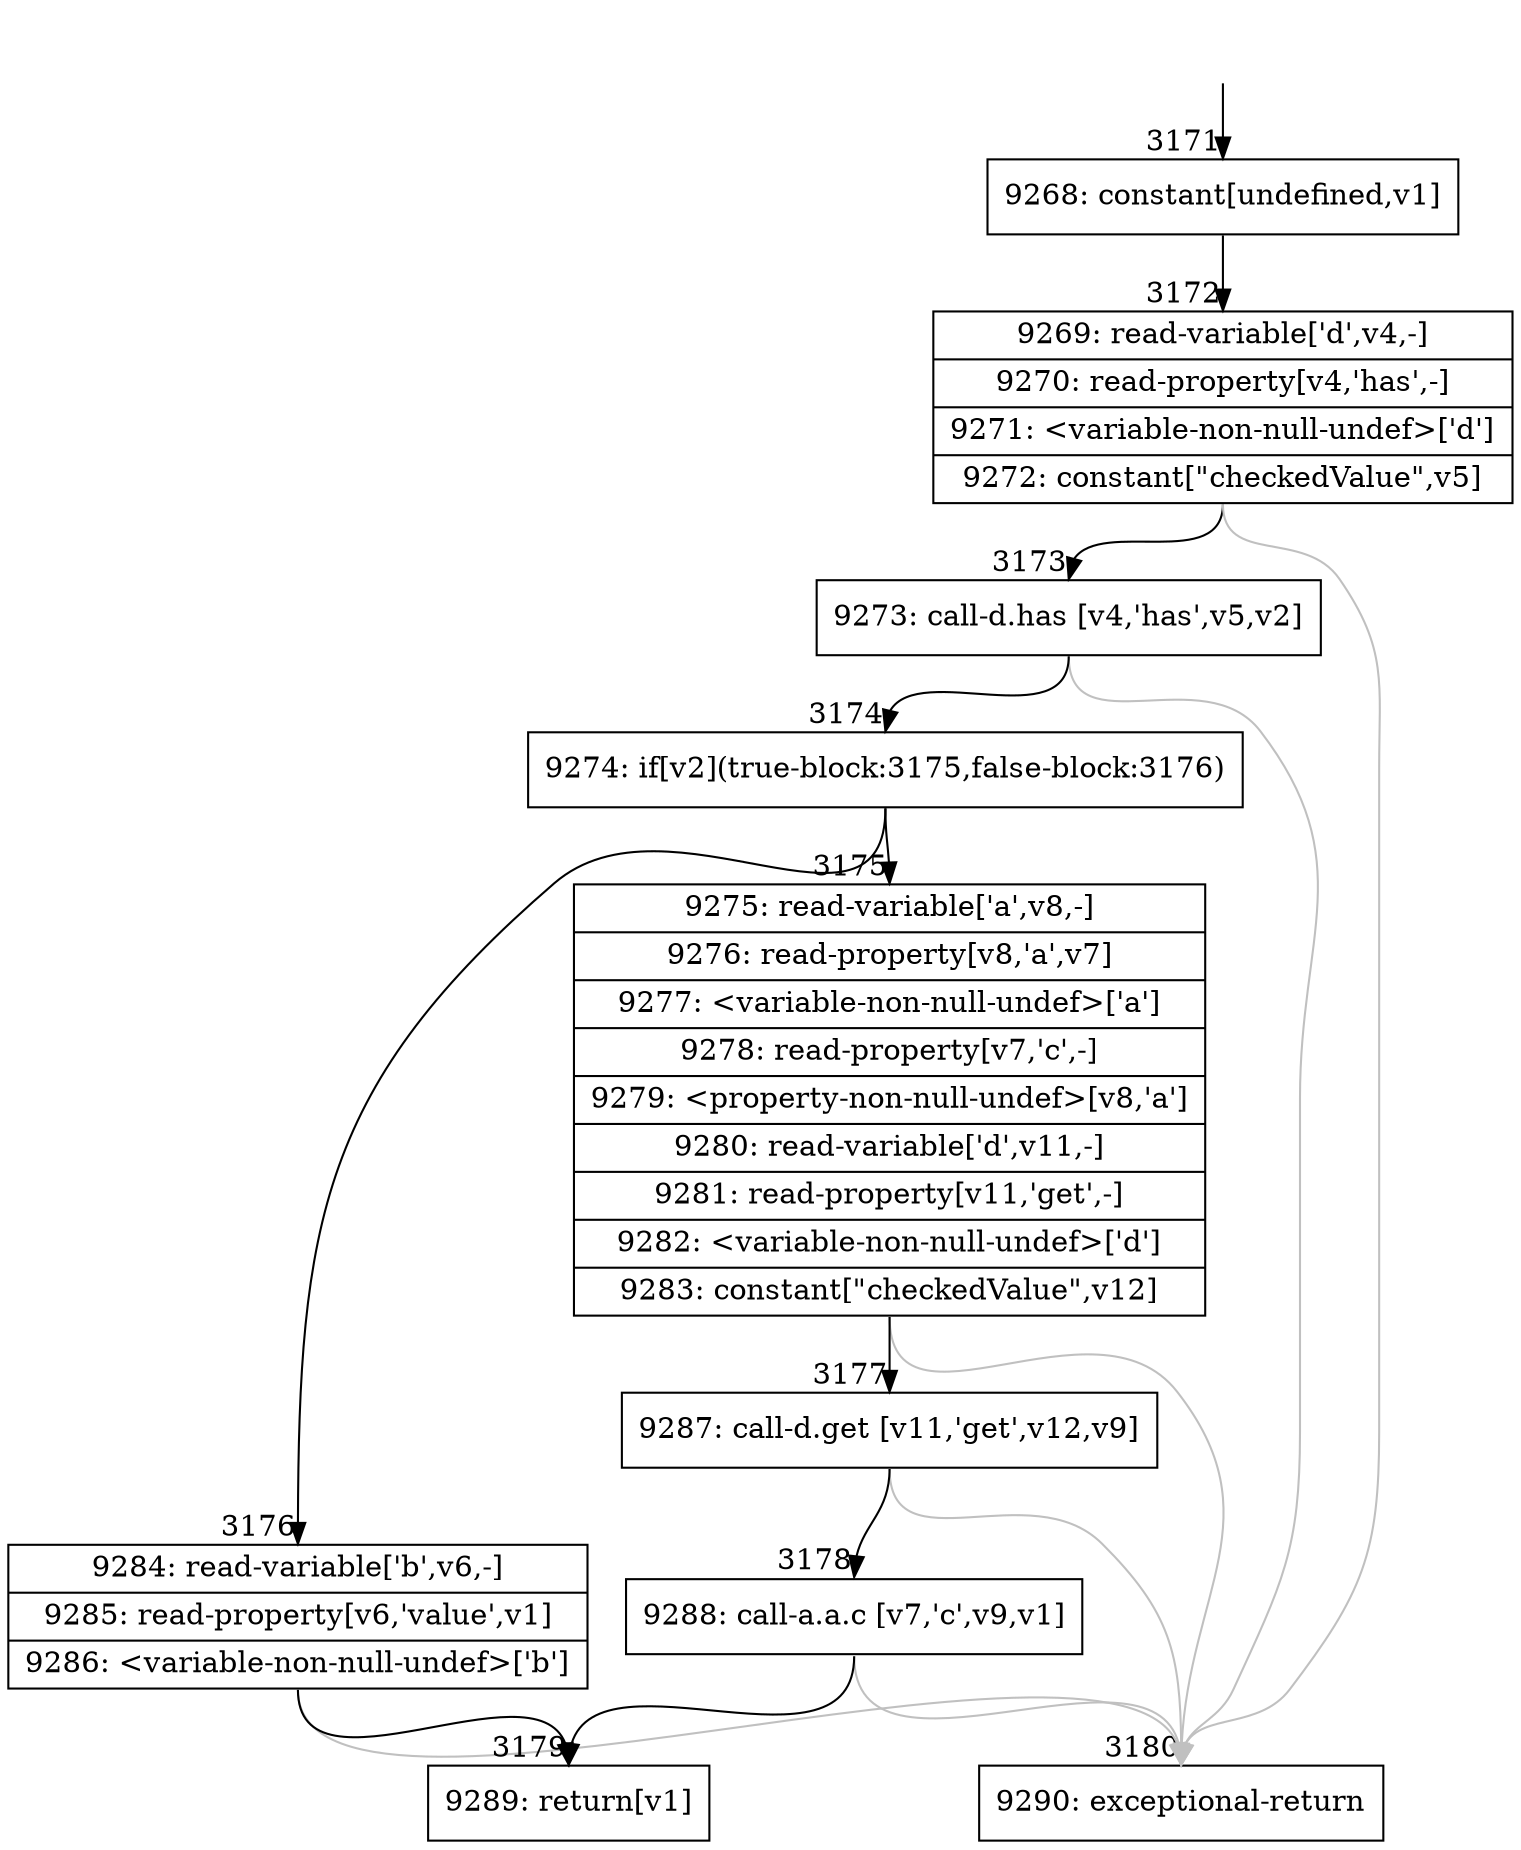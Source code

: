 digraph {
rankdir="TD"
BB_entry260[shape=none,label=""];
BB_entry260 -> BB3171 [tailport=s, headport=n, headlabel="    3171"]
BB3171 [shape=record label="{9268: constant[undefined,v1]}" ] 
BB3171 -> BB3172 [tailport=s, headport=n, headlabel="      3172"]
BB3172 [shape=record label="{9269: read-variable['d',v4,-]|9270: read-property[v4,'has',-]|9271: \<variable-non-null-undef\>['d']|9272: constant[\"checkedValue\",v5]}" ] 
BB3172 -> BB3173 [tailport=s, headport=n, headlabel="      3173"]
BB3172 -> BB3180 [tailport=s, headport=n, color=gray, headlabel="      3180"]
BB3173 [shape=record label="{9273: call-d.has [v4,'has',v5,v2]}" ] 
BB3173 -> BB3174 [tailport=s, headport=n, headlabel="      3174"]
BB3173 -> BB3180 [tailport=s, headport=n, color=gray]
BB3174 [shape=record label="{9274: if[v2](true-block:3175,false-block:3176)}" ] 
BB3174 -> BB3175 [tailport=s, headport=n, headlabel="      3175"]
BB3174 -> BB3176 [tailport=s, headport=n, headlabel="      3176"]
BB3175 [shape=record label="{9275: read-variable['a',v8,-]|9276: read-property[v8,'a',v7]|9277: \<variable-non-null-undef\>['a']|9278: read-property[v7,'c',-]|9279: \<property-non-null-undef\>[v8,'a']|9280: read-variable['d',v11,-]|9281: read-property[v11,'get',-]|9282: \<variable-non-null-undef\>['d']|9283: constant[\"checkedValue\",v12]}" ] 
BB3175 -> BB3177 [tailport=s, headport=n, headlabel="      3177"]
BB3175 -> BB3180 [tailport=s, headport=n, color=gray]
BB3176 [shape=record label="{9284: read-variable['b',v6,-]|9285: read-property[v6,'value',v1]|9286: \<variable-non-null-undef\>['b']}" ] 
BB3176 -> BB3179 [tailport=s, headport=n, headlabel="      3179"]
BB3176 -> BB3180 [tailport=s, headport=n, color=gray]
BB3177 [shape=record label="{9287: call-d.get [v11,'get',v12,v9]}" ] 
BB3177 -> BB3178 [tailport=s, headport=n, headlabel="      3178"]
BB3177 -> BB3180 [tailport=s, headport=n, color=gray]
BB3178 [shape=record label="{9288: call-a.a.c [v7,'c',v9,v1]}" ] 
BB3178 -> BB3179 [tailport=s, headport=n]
BB3178 -> BB3180 [tailport=s, headport=n, color=gray]
BB3179 [shape=record label="{9289: return[v1]}" ] 
BB3180 [shape=record label="{9290: exceptional-return}" ] 
}
